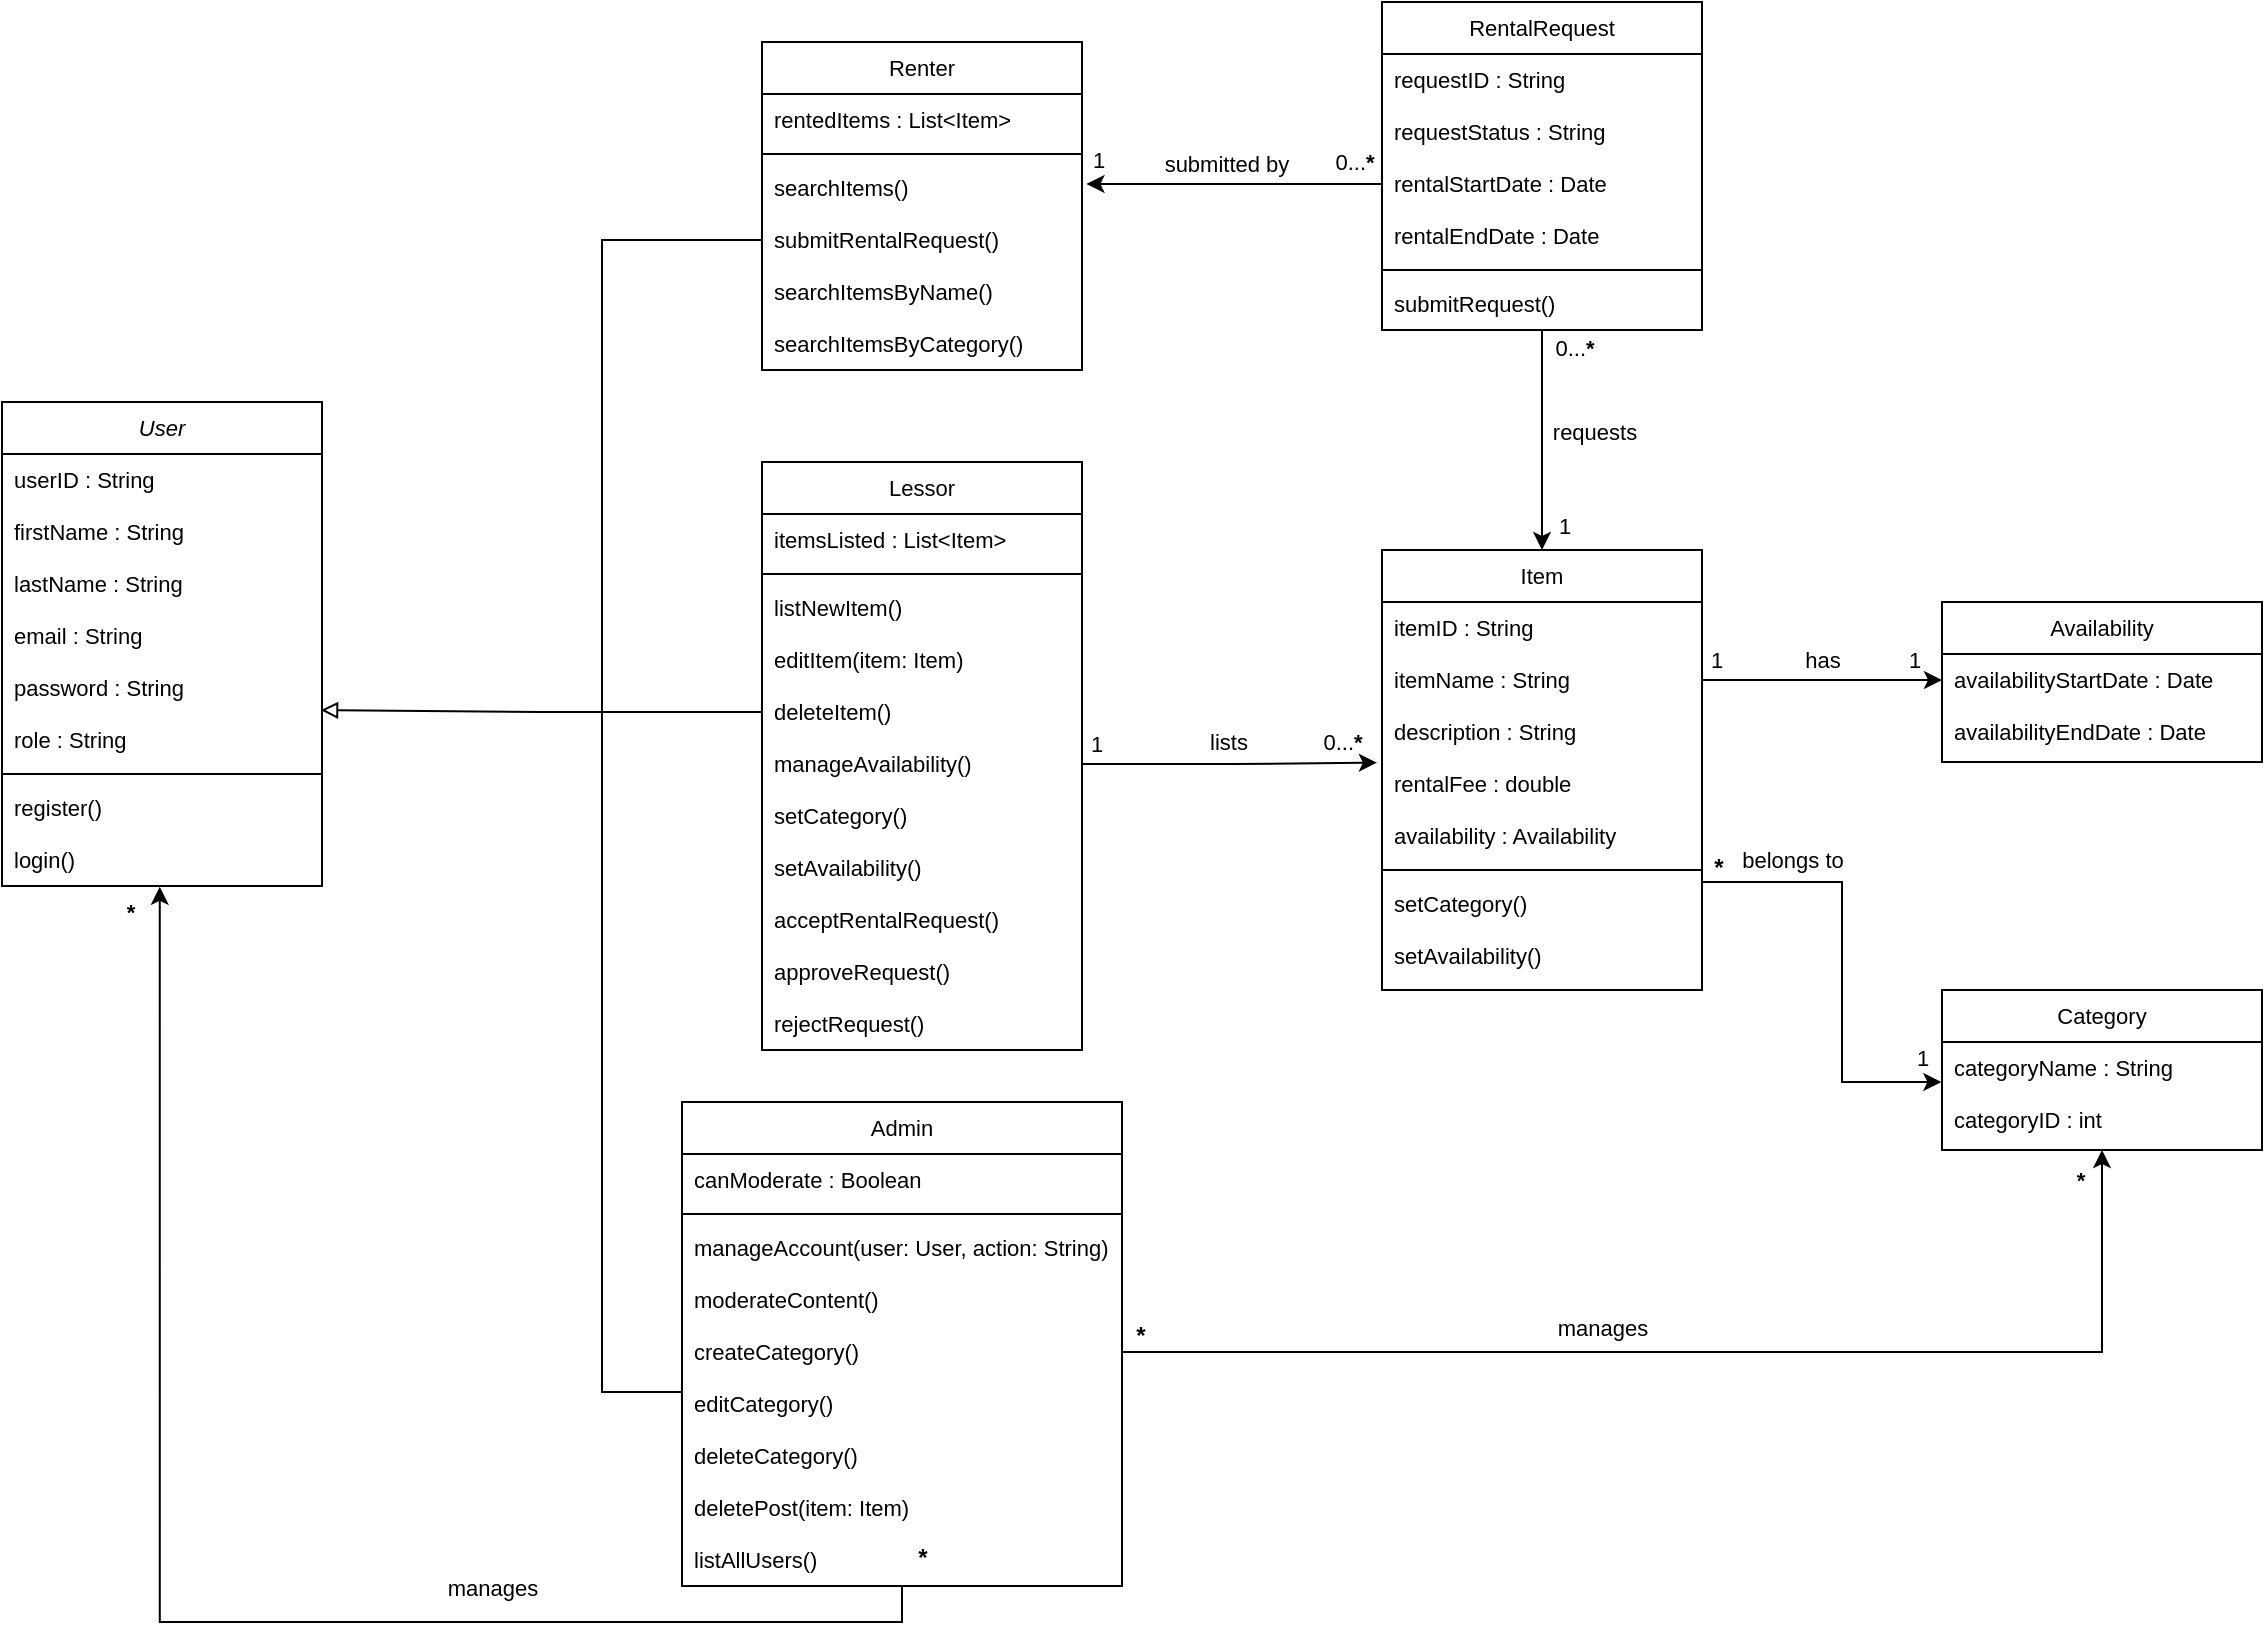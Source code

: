 <mxfile version="24.7.17">
  <diagram id="C5RBs43oDa-KdzZeNtuy" name="Page-1">
    <mxGraphModel dx="2562" dy="1100" grid="1" gridSize="10" guides="1" tooltips="1" connect="1" arrows="1" fold="1" page="1" pageScale="1" pageWidth="827" pageHeight="1169" math="0" shadow="0">
      <root>
        <mxCell id="WIyWlLk6GJQsqaUBKTNV-0" />
        <mxCell id="WIyWlLk6GJQsqaUBKTNV-1" parent="WIyWlLk6GJQsqaUBKTNV-0" />
        <mxCell id="zkfFHV4jXpPFQw0GAbJ--0" value="User" style="swimlane;fontStyle=2;align=center;verticalAlign=top;childLayout=stackLayout;horizontal=1;startSize=26;horizontalStack=0;resizeParent=1;resizeLast=0;collapsible=1;marginBottom=0;rounded=0;shadow=0;strokeWidth=1;fontSize=11;" parent="WIyWlLk6GJQsqaUBKTNV-1" vertex="1">
          <mxGeometry x="-590" y="290" width="160" height="242" as="geometry">
            <mxRectangle x="230" y="140" width="160" height="26" as="alternateBounds" />
          </mxGeometry>
        </mxCell>
        <mxCell id="wn8cK0MPBBbZz6u_fFHc-56" value="userID : String" style="text;align=left;verticalAlign=top;spacingLeft=4;spacingRight=4;overflow=hidden;rotatable=0;points=[[0,0.5],[1,0.5]];portConstraint=eastwest;fontSize=11;" vertex="1" parent="zkfFHV4jXpPFQw0GAbJ--0">
          <mxGeometry y="26" width="160" height="26" as="geometry" />
        </mxCell>
        <mxCell id="zkfFHV4jXpPFQw0GAbJ--1" value="firstName : String" style="text;align=left;verticalAlign=top;spacingLeft=4;spacingRight=4;overflow=hidden;rotatable=0;points=[[0,0.5],[1,0.5]];portConstraint=eastwest;fontSize=11;" parent="zkfFHV4jXpPFQw0GAbJ--0" vertex="1">
          <mxGeometry y="52" width="160" height="26" as="geometry" />
        </mxCell>
        <mxCell id="zkfFHV4jXpPFQw0GAbJ--2" value="lastName : String" style="text;align=left;verticalAlign=top;spacingLeft=4;spacingRight=4;overflow=hidden;rotatable=0;points=[[0,0.5],[1,0.5]];portConstraint=eastwest;rounded=0;shadow=0;html=0;fontSize=11;" parent="zkfFHV4jXpPFQw0GAbJ--0" vertex="1">
          <mxGeometry y="78" width="160" height="26" as="geometry" />
        </mxCell>
        <mxCell id="zkfFHV4jXpPFQw0GAbJ--3" value="email : String" style="text;align=left;verticalAlign=top;spacingLeft=4;spacingRight=4;overflow=hidden;rotatable=0;points=[[0,0.5],[1,0.5]];portConstraint=eastwest;rounded=0;shadow=0;html=0;fontSize=11;" parent="zkfFHV4jXpPFQw0GAbJ--0" vertex="1">
          <mxGeometry y="104" width="160" height="26" as="geometry" />
        </mxCell>
        <mxCell id="wn8cK0MPBBbZz6u_fFHc-0" value="password : String" style="text;align=left;verticalAlign=top;spacingLeft=4;spacingRight=4;overflow=hidden;rotatable=0;points=[[0,0.5],[1,0.5]];portConstraint=eastwest;rounded=0;shadow=0;html=0;fontSize=11;" vertex="1" parent="zkfFHV4jXpPFQw0GAbJ--0">
          <mxGeometry y="130" width="160" height="26" as="geometry" />
        </mxCell>
        <mxCell id="wn8cK0MPBBbZz6u_fFHc-1" value="role : String" style="text;align=left;verticalAlign=top;spacingLeft=4;spacingRight=4;overflow=hidden;rotatable=0;points=[[0,0.5],[1,0.5]];portConstraint=eastwest;rounded=0;shadow=0;html=0;fontSize=11;" vertex="1" parent="zkfFHV4jXpPFQw0GAbJ--0">
          <mxGeometry y="156" width="160" height="26" as="geometry" />
        </mxCell>
        <mxCell id="zkfFHV4jXpPFQw0GAbJ--4" value="" style="line;html=1;strokeWidth=1;align=left;verticalAlign=middle;spacingTop=-1;spacingLeft=3;spacingRight=3;rotatable=0;labelPosition=right;points=[];portConstraint=eastwest;" parent="zkfFHV4jXpPFQw0GAbJ--0" vertex="1">
          <mxGeometry y="182" width="160" height="8" as="geometry" />
        </mxCell>
        <mxCell id="wn8cK0MPBBbZz6u_fFHc-2" value="register()&#xa;" style="text;align=left;verticalAlign=top;spacingLeft=4;spacingRight=4;overflow=hidden;rotatable=0;points=[[0,0.5],[1,0.5]];portConstraint=eastwest;rounded=0;shadow=0;html=0;fontSize=11;" vertex="1" parent="zkfFHV4jXpPFQw0GAbJ--0">
          <mxGeometry y="190" width="160" height="26" as="geometry" />
        </mxCell>
        <mxCell id="wn8cK0MPBBbZz6u_fFHc-3" value="login()" style="text;align=left;verticalAlign=top;spacingLeft=4;spacingRight=4;overflow=hidden;rotatable=0;points=[[0,0.5],[1,0.5]];portConstraint=eastwest;rounded=0;shadow=0;html=0;fontSize=11;" vertex="1" parent="zkfFHV4jXpPFQw0GAbJ--0">
          <mxGeometry y="216" width="160" height="26" as="geometry" />
        </mxCell>
        <mxCell id="zkfFHV4jXpPFQw0GAbJ--17" value="Category" style="swimlane;fontStyle=0;align=center;verticalAlign=top;childLayout=stackLayout;horizontal=1;startSize=26;horizontalStack=0;resizeParent=1;resizeLast=0;collapsible=1;marginBottom=0;rounded=0;shadow=0;strokeWidth=1;fontSize=11;" parent="WIyWlLk6GJQsqaUBKTNV-1" vertex="1">
          <mxGeometry x="380" y="584" width="160" height="80" as="geometry">
            <mxRectangle x="550" y="140" width="160" height="26" as="alternateBounds" />
          </mxGeometry>
        </mxCell>
        <mxCell id="zkfFHV4jXpPFQw0GAbJ--18" value="categoryName : String" style="text;align=left;verticalAlign=top;spacingLeft=4;spacingRight=4;overflow=hidden;rotatable=0;points=[[0,0.5],[1,0.5]];portConstraint=eastwest;fontSize=11;" parent="zkfFHV4jXpPFQw0GAbJ--17" vertex="1">
          <mxGeometry y="26" width="160" height="26" as="geometry" />
        </mxCell>
        <mxCell id="zkfFHV4jXpPFQw0GAbJ--19" value="categoryID : int" style="text;align=left;verticalAlign=top;spacingLeft=4;spacingRight=4;overflow=hidden;rotatable=0;points=[[0,0.5],[1,0.5]];portConstraint=eastwest;rounded=0;shadow=0;html=0;fontSize=11;" parent="zkfFHV4jXpPFQw0GAbJ--17" vertex="1">
          <mxGeometry y="52" width="160" height="26" as="geometry" />
        </mxCell>
        <mxCell id="wn8cK0MPBBbZz6u_fFHc-4" value="Admin" style="swimlane;fontStyle=0;align=center;verticalAlign=top;childLayout=stackLayout;horizontal=1;startSize=26;horizontalStack=0;resizeParent=1;resizeLast=0;collapsible=1;marginBottom=0;rounded=0;shadow=0;strokeWidth=1;fontSize=11;" vertex="1" parent="WIyWlLk6GJQsqaUBKTNV-1">
          <mxGeometry x="-250" y="640" width="220" height="242" as="geometry">
            <mxRectangle x="230" y="140" width="160" height="26" as="alternateBounds" />
          </mxGeometry>
        </mxCell>
        <mxCell id="wn8cK0MPBBbZz6u_fFHc-5" value="canModerate : Boolean" style="text;align=left;verticalAlign=top;spacingLeft=4;spacingRight=4;overflow=hidden;rotatable=0;points=[[0,0.5],[1,0.5]];portConstraint=eastwest;fontSize=11;" vertex="1" parent="wn8cK0MPBBbZz6u_fFHc-4">
          <mxGeometry y="26" width="220" height="26" as="geometry" />
        </mxCell>
        <mxCell id="wn8cK0MPBBbZz6u_fFHc-10" value="" style="line;html=1;strokeWidth=1;align=left;verticalAlign=middle;spacingTop=-1;spacingLeft=3;spacingRight=3;rotatable=0;labelPosition=right;points=[];portConstraint=eastwest;" vertex="1" parent="wn8cK0MPBBbZz6u_fFHc-4">
          <mxGeometry y="52" width="220" height="8" as="geometry" />
        </mxCell>
        <mxCell id="wn8cK0MPBBbZz6u_fFHc-11" value="manageAccount(user: User, action: String)" style="text;align=left;verticalAlign=top;spacingLeft=4;spacingRight=4;overflow=hidden;rotatable=0;points=[[0,0.5],[1,0.5]];portConstraint=eastwest;rounded=0;shadow=0;html=0;fontSize=11;" vertex="1" parent="wn8cK0MPBBbZz6u_fFHc-4">
          <mxGeometry y="60" width="220" height="26" as="geometry" />
        </mxCell>
        <mxCell id="wn8cK0MPBBbZz6u_fFHc-12" value="moderateContent()" style="text;align=left;verticalAlign=top;spacingLeft=4;spacingRight=4;overflow=hidden;rotatable=0;points=[[0,0.5],[1,0.5]];portConstraint=eastwest;rounded=0;shadow=0;html=0;fontSize=11;" vertex="1" parent="wn8cK0MPBBbZz6u_fFHc-4">
          <mxGeometry y="86" width="220" height="26" as="geometry" />
        </mxCell>
        <mxCell id="zkfFHV4jXpPFQw0GAbJ--24" value="createCategory()" style="text;align=left;verticalAlign=top;spacingLeft=4;spacingRight=4;overflow=hidden;rotatable=0;points=[[0,0.5],[1,0.5]];portConstraint=eastwest;fontSize=11;" parent="wn8cK0MPBBbZz6u_fFHc-4" vertex="1">
          <mxGeometry y="112" width="220" height="26" as="geometry" />
        </mxCell>
        <mxCell id="wn8cK0MPBBbZz6u_fFHc-120" value="editCategory()" style="text;align=left;verticalAlign=top;spacingLeft=4;spacingRight=4;overflow=hidden;rotatable=0;points=[[0,0.5],[1,0.5]];portConstraint=eastwest;fontSize=11;" vertex="1" parent="wn8cK0MPBBbZz6u_fFHc-4">
          <mxGeometry y="138" width="220" height="26" as="geometry" />
        </mxCell>
        <mxCell id="zkfFHV4jXpPFQw0GAbJ--25" value="deleteCategory()" style="text;align=left;verticalAlign=top;spacingLeft=4;spacingRight=4;overflow=hidden;rotatable=0;points=[[0,0.5],[1,0.5]];portConstraint=eastwest;fontSize=11;" parent="wn8cK0MPBBbZz6u_fFHc-4" vertex="1">
          <mxGeometry y="164" width="220" height="26" as="geometry" />
        </mxCell>
        <mxCell id="wn8cK0MPBBbZz6u_fFHc-13" value="deletePost(item: Item)" style="text;align=left;verticalAlign=top;spacingLeft=4;spacingRight=4;overflow=hidden;rotatable=0;points=[[0,0.5],[1,0.5]];portConstraint=eastwest;rounded=0;shadow=0;html=0;fontSize=11;" vertex="1" parent="wn8cK0MPBBbZz6u_fFHc-4">
          <mxGeometry y="190" width="220" height="26" as="geometry" />
        </mxCell>
        <mxCell id="wn8cK0MPBBbZz6u_fFHc-64" value="listAllUsers()" style="text;align=left;verticalAlign=top;spacingLeft=4;spacingRight=4;overflow=hidden;rotatable=0;points=[[0,0.5],[1,0.5]];portConstraint=eastwest;rounded=0;shadow=0;html=0;fontSize=11;" vertex="1" parent="wn8cK0MPBBbZz6u_fFHc-4">
          <mxGeometry y="216" width="220" height="26" as="geometry" />
        </mxCell>
        <mxCell id="wn8cK0MPBBbZz6u_fFHc-14" value="Lessor" style="swimlane;fontStyle=0;align=center;verticalAlign=top;childLayout=stackLayout;horizontal=1;startSize=26;horizontalStack=0;resizeParent=1;resizeLast=0;collapsible=1;marginBottom=0;rounded=0;shadow=0;strokeWidth=1;fontSize=11;" vertex="1" parent="WIyWlLk6GJQsqaUBKTNV-1">
          <mxGeometry x="-210" y="320" width="160" height="294" as="geometry">
            <mxRectangle x="230" y="140" width="160" height="26" as="alternateBounds" />
          </mxGeometry>
        </mxCell>
        <mxCell id="wn8cK0MPBBbZz6u_fFHc-15" value="itemsListed : List&lt;Item&gt;" style="text;align=left;verticalAlign=top;spacingLeft=4;spacingRight=4;overflow=hidden;rotatable=0;points=[[0,0.5],[1,0.5]];portConstraint=eastwest;fontSize=11;" vertex="1" parent="wn8cK0MPBBbZz6u_fFHc-14">
          <mxGeometry y="26" width="160" height="26" as="geometry" />
        </mxCell>
        <mxCell id="wn8cK0MPBBbZz6u_fFHc-16" value="" style="line;html=1;strokeWidth=1;align=left;verticalAlign=middle;spacingTop=-1;spacingLeft=3;spacingRight=3;rotatable=0;labelPosition=right;points=[];portConstraint=eastwest;" vertex="1" parent="wn8cK0MPBBbZz6u_fFHc-14">
          <mxGeometry y="52" width="160" height="8" as="geometry" />
        </mxCell>
        <mxCell id="wn8cK0MPBBbZz6u_fFHc-17" value="listNewItem()" style="text;align=left;verticalAlign=top;spacingLeft=4;spacingRight=4;overflow=hidden;rotatable=0;points=[[0,0.5],[1,0.5]];portConstraint=eastwest;rounded=0;shadow=0;html=0;fontSize=11;" vertex="1" parent="wn8cK0MPBBbZz6u_fFHc-14">
          <mxGeometry y="60" width="160" height="26" as="geometry" />
        </mxCell>
        <mxCell id="wn8cK0MPBBbZz6u_fFHc-67" value="editItem(item: Item)" style="text;align=left;verticalAlign=top;spacingLeft=4;spacingRight=4;overflow=hidden;rotatable=0;points=[[0,0.5],[1,0.5]];portConstraint=eastwest;rounded=0;shadow=0;html=0;fontSize=11;" vertex="1" parent="wn8cK0MPBBbZz6u_fFHc-14">
          <mxGeometry y="86" width="160" height="26" as="geometry" />
        </mxCell>
        <mxCell id="wn8cK0MPBBbZz6u_fFHc-68" value="deleteItem()" style="text;align=left;verticalAlign=top;spacingLeft=4;spacingRight=4;overflow=hidden;rotatable=0;points=[[0,0.5],[1,0.5]];portConstraint=eastwest;rounded=0;shadow=0;html=0;fontSize=11;" vertex="1" parent="wn8cK0MPBBbZz6u_fFHc-14">
          <mxGeometry y="112" width="160" height="26" as="geometry" />
        </mxCell>
        <mxCell id="wn8cK0MPBBbZz6u_fFHc-19" value="manageAvailability()" style="text;align=left;verticalAlign=top;spacingLeft=4;spacingRight=4;overflow=hidden;rotatable=0;points=[[0,0.5],[1,0.5]];portConstraint=eastwest;rounded=0;shadow=0;html=0;fontSize=11;" vertex="1" parent="wn8cK0MPBBbZz6u_fFHc-14">
          <mxGeometry y="138" width="160" height="26" as="geometry" />
        </mxCell>
        <mxCell id="wn8cK0MPBBbZz6u_fFHc-34" value="setCategory()" style="text;align=left;verticalAlign=top;spacingLeft=4;spacingRight=4;overflow=hidden;rotatable=0;points=[[0,0.5],[1,0.5]];portConstraint=eastwest;fontSize=11;" vertex="1" parent="wn8cK0MPBBbZz6u_fFHc-14">
          <mxGeometry y="164" width="160" height="26" as="geometry" />
        </mxCell>
        <mxCell id="wn8cK0MPBBbZz6u_fFHc-35" value="setAvailability()" style="text;align=left;verticalAlign=top;spacingLeft=4;spacingRight=4;overflow=hidden;rotatable=0;points=[[0,0.5],[1,0.5]];portConstraint=eastwest;fontSize=11;" vertex="1" parent="wn8cK0MPBBbZz6u_fFHc-14">
          <mxGeometry y="190" width="160" height="26" as="geometry" />
        </mxCell>
        <mxCell id="wn8cK0MPBBbZz6u_fFHc-20" value="acceptRentalRequest()&#xa;" style="text;align=left;verticalAlign=top;spacingLeft=4;spacingRight=4;overflow=hidden;rotatable=0;points=[[0,0.5],[1,0.5]];portConstraint=eastwest;rounded=0;shadow=0;html=0;fontSize=11;" vertex="1" parent="wn8cK0MPBBbZz6u_fFHc-14">
          <mxGeometry y="216" width="160" height="26" as="geometry" />
        </mxCell>
        <mxCell id="wn8cK0MPBBbZz6u_fFHc-53" value="approveRequest()" style="text;align=left;verticalAlign=top;spacingLeft=4;spacingRight=4;overflow=hidden;rotatable=0;points=[[0,0.5],[1,0.5]];portConstraint=eastwest;fontSize=11;" vertex="1" parent="wn8cK0MPBBbZz6u_fFHc-14">
          <mxGeometry y="242" width="160" height="26" as="geometry" />
        </mxCell>
        <mxCell id="wn8cK0MPBBbZz6u_fFHc-60" value="rejectRequest()" style="text;align=left;verticalAlign=top;spacingLeft=4;spacingRight=4;overflow=hidden;rotatable=0;points=[[0,0.5],[1,0.5]];portConstraint=eastwest;fontSize=11;" vertex="1" parent="wn8cK0MPBBbZz6u_fFHc-14">
          <mxGeometry y="268" width="160" height="26" as="geometry" />
        </mxCell>
        <mxCell id="wn8cK0MPBBbZz6u_fFHc-21" value="Renter" style="swimlane;fontStyle=0;align=center;verticalAlign=top;childLayout=stackLayout;horizontal=1;startSize=26;horizontalStack=0;resizeParent=1;resizeLast=0;collapsible=1;marginBottom=0;rounded=0;shadow=0;strokeWidth=1;fontSize=11;" vertex="1" parent="WIyWlLk6GJQsqaUBKTNV-1">
          <mxGeometry x="-210" y="110" width="160" height="164" as="geometry">
            <mxRectangle x="230" y="140" width="160" height="26" as="alternateBounds" />
          </mxGeometry>
        </mxCell>
        <mxCell id="wn8cK0MPBBbZz6u_fFHc-22" value="rentedItems : List&lt;Item&gt;" style="text;align=left;verticalAlign=top;spacingLeft=4;spacingRight=4;overflow=hidden;rotatable=0;points=[[0,0.5],[1,0.5]];portConstraint=eastwest;fontSize=11;" vertex="1" parent="wn8cK0MPBBbZz6u_fFHc-21">
          <mxGeometry y="26" width="160" height="26" as="geometry" />
        </mxCell>
        <mxCell id="wn8cK0MPBBbZz6u_fFHc-23" value="" style="line;html=1;strokeWidth=1;align=left;verticalAlign=middle;spacingTop=-1;spacingLeft=3;spacingRight=3;rotatable=0;labelPosition=right;points=[];portConstraint=eastwest;" vertex="1" parent="wn8cK0MPBBbZz6u_fFHc-21">
          <mxGeometry y="52" width="160" height="8" as="geometry" />
        </mxCell>
        <mxCell id="wn8cK0MPBBbZz6u_fFHc-24" value="searchItems()" style="text;align=left;verticalAlign=top;spacingLeft=4;spacingRight=4;overflow=hidden;rotatable=0;points=[[0,0.5],[1,0.5]];portConstraint=eastwest;rounded=0;shadow=0;html=0;fontSize=11;" vertex="1" parent="wn8cK0MPBBbZz6u_fFHc-21">
          <mxGeometry y="60" width="160" height="26" as="geometry" />
        </mxCell>
        <mxCell id="wn8cK0MPBBbZz6u_fFHc-25" value="submitRentalRequest()" style="text;align=left;verticalAlign=top;spacingLeft=4;spacingRight=4;overflow=hidden;rotatable=0;points=[[0,0.5],[1,0.5]];portConstraint=eastwest;rounded=0;shadow=0;html=0;fontSize=11;" vertex="1" parent="wn8cK0MPBBbZz6u_fFHc-21">
          <mxGeometry y="86" width="160" height="26" as="geometry" />
        </mxCell>
        <mxCell id="wn8cK0MPBBbZz6u_fFHc-69" value="searchItemsByName()" style="text;align=left;verticalAlign=top;spacingLeft=4;spacingRight=4;overflow=hidden;rotatable=0;points=[[0,0.5],[1,0.5]];portConstraint=eastwest;rounded=0;shadow=0;html=0;fontSize=11;" vertex="1" parent="wn8cK0MPBBbZz6u_fFHc-21">
          <mxGeometry y="112" width="160" height="26" as="geometry" />
        </mxCell>
        <mxCell id="wn8cK0MPBBbZz6u_fFHc-70" value="searchItemsByCategory()" style="text;align=left;verticalAlign=top;spacingLeft=4;spacingRight=4;overflow=hidden;rotatable=0;points=[[0,0.5],[1,0.5]];portConstraint=eastwest;rounded=0;shadow=0;html=0;fontSize=11;" vertex="1" parent="wn8cK0MPBBbZz6u_fFHc-21">
          <mxGeometry y="138" width="160" height="26" as="geometry" />
        </mxCell>
        <mxCell id="wn8cK0MPBBbZz6u_fFHc-30" value="Item" style="swimlane;fontStyle=0;align=center;verticalAlign=top;childLayout=stackLayout;horizontal=1;startSize=26;horizontalStack=0;resizeParent=1;resizeLast=0;collapsible=1;marginBottom=0;rounded=0;shadow=0;strokeWidth=1;fontSize=11;" vertex="1" parent="WIyWlLk6GJQsqaUBKTNV-1">
          <mxGeometry x="100" y="364" width="160" height="220" as="geometry">
            <mxRectangle x="550" y="140" width="160" height="26" as="alternateBounds" />
          </mxGeometry>
        </mxCell>
        <mxCell id="wn8cK0MPBBbZz6u_fFHc-57" value="itemID : String" style="text;align=left;verticalAlign=top;spacingLeft=4;spacingRight=4;overflow=hidden;rotatable=0;points=[[0,0.5],[1,0.5]];portConstraint=eastwest;fontSize=11;" vertex="1" parent="wn8cK0MPBBbZz6u_fFHc-30">
          <mxGeometry y="26" width="160" height="26" as="geometry" />
        </mxCell>
        <mxCell id="wn8cK0MPBBbZz6u_fFHc-31" value="itemName : String" style="text;align=left;verticalAlign=top;spacingLeft=4;spacingRight=4;overflow=hidden;rotatable=0;points=[[0,0.5],[1,0.5]];portConstraint=eastwest;fontSize=11;" vertex="1" parent="wn8cK0MPBBbZz6u_fFHc-30">
          <mxGeometry y="52" width="160" height="26" as="geometry" />
        </mxCell>
        <mxCell id="wn8cK0MPBBbZz6u_fFHc-32" value="description : String" style="text;align=left;verticalAlign=top;spacingLeft=4;spacingRight=4;overflow=hidden;rotatable=0;points=[[0,0.5],[1,0.5]];portConstraint=eastwest;rounded=0;shadow=0;html=0;fontSize=11;" vertex="1" parent="wn8cK0MPBBbZz6u_fFHc-30">
          <mxGeometry y="78" width="160" height="26" as="geometry" />
        </mxCell>
        <mxCell id="wn8cK0MPBBbZz6u_fFHc-36" value="rentalFee : double " style="text;align=left;verticalAlign=top;spacingLeft=4;spacingRight=4;overflow=hidden;rotatable=0;points=[[0,0.5],[1,0.5]];portConstraint=eastwest;rounded=0;shadow=0;html=0;fontSize=11;" vertex="1" parent="wn8cK0MPBBbZz6u_fFHc-30">
          <mxGeometry y="104" width="160" height="26" as="geometry" />
        </mxCell>
        <mxCell id="wn8cK0MPBBbZz6u_fFHc-37" value="availability : Availability" style="text;align=left;verticalAlign=top;spacingLeft=4;spacingRight=4;overflow=hidden;rotatable=0;points=[[0,0.5],[1,0.5]];portConstraint=eastwest;rounded=0;shadow=0;html=0;fontSize=11;" vertex="1" parent="wn8cK0MPBBbZz6u_fFHc-30">
          <mxGeometry y="130" width="160" height="26" as="geometry" />
        </mxCell>
        <mxCell id="wn8cK0MPBBbZz6u_fFHc-72" value="" style="line;html=1;strokeWidth=1;align=left;verticalAlign=middle;spacingTop=-1;spacingLeft=3;spacingRight=3;rotatable=0;labelPosition=right;points=[];portConstraint=eastwest;" vertex="1" parent="wn8cK0MPBBbZz6u_fFHc-30">
          <mxGeometry y="156" width="160" height="8" as="geometry" />
        </mxCell>
        <mxCell id="wn8cK0MPBBbZz6u_fFHc-73" value="setCategory()" style="text;align=left;verticalAlign=top;spacingLeft=4;spacingRight=4;overflow=hidden;rotatable=0;points=[[0,0.5],[1,0.5]];portConstraint=eastwest;rounded=0;shadow=0;html=0;fontSize=11;" vertex="1" parent="wn8cK0MPBBbZz6u_fFHc-30">
          <mxGeometry y="164" width="160" height="26" as="geometry" />
        </mxCell>
        <mxCell id="wn8cK0MPBBbZz6u_fFHc-74" value="setAvailability()" style="text;align=left;verticalAlign=top;spacingLeft=4;spacingRight=4;overflow=hidden;rotatable=0;points=[[0,0.5],[1,0.5]];portConstraint=eastwest;rounded=0;shadow=0;html=0;fontSize=11;" vertex="1" parent="wn8cK0MPBBbZz6u_fFHc-30">
          <mxGeometry y="190" width="160" height="26" as="geometry" />
        </mxCell>
        <mxCell id="wn8cK0MPBBbZz6u_fFHc-39" value="Availability" style="swimlane;fontStyle=0;align=center;verticalAlign=top;childLayout=stackLayout;horizontal=1;startSize=26;horizontalStack=0;resizeParent=1;resizeLast=0;collapsible=1;marginBottom=0;rounded=0;shadow=0;strokeWidth=1;fontSize=11;" vertex="1" parent="WIyWlLk6GJQsqaUBKTNV-1">
          <mxGeometry x="380" y="390" width="160" height="80" as="geometry">
            <mxRectangle x="550" y="140" width="160" height="26" as="alternateBounds" />
          </mxGeometry>
        </mxCell>
        <mxCell id="wn8cK0MPBBbZz6u_fFHc-40" value="availabilityStartDate : Date" style="text;align=left;verticalAlign=top;spacingLeft=4;spacingRight=4;overflow=hidden;rotatable=0;points=[[0,0.5],[1,0.5]];portConstraint=eastwest;fontSize=11;" vertex="1" parent="wn8cK0MPBBbZz6u_fFHc-39">
          <mxGeometry y="26" width="160" height="26" as="geometry" />
        </mxCell>
        <mxCell id="wn8cK0MPBBbZz6u_fFHc-41" value="availabilityEndDate : Date" style="text;align=left;verticalAlign=top;spacingLeft=4;spacingRight=4;overflow=hidden;rotatable=0;points=[[0,0.5],[1,0.5]];portConstraint=eastwest;rounded=0;shadow=0;html=0;fontSize=11;" vertex="1" parent="wn8cK0MPBBbZz6u_fFHc-39">
          <mxGeometry y="52" width="160" height="26" as="geometry" />
        </mxCell>
        <mxCell id="wn8cK0MPBBbZz6u_fFHc-97" style="edgeStyle=orthogonalEdgeStyle;rounded=0;orthogonalLoop=1;jettySize=auto;html=1;exitX=0.5;exitY=1;exitDx=0;exitDy=0;entryX=0.5;entryY=0;entryDx=0;entryDy=0;" edge="1" parent="WIyWlLk6GJQsqaUBKTNV-1" source="wn8cK0MPBBbZz6u_fFHc-48" target="wn8cK0MPBBbZz6u_fFHc-30">
          <mxGeometry relative="1" as="geometry" />
        </mxCell>
        <mxCell id="wn8cK0MPBBbZz6u_fFHc-48" value="RentalRequest" style="swimlane;fontStyle=0;align=center;verticalAlign=top;childLayout=stackLayout;horizontal=1;startSize=26;horizontalStack=0;resizeParent=1;resizeLast=0;collapsible=1;marginBottom=0;rounded=0;shadow=0;strokeWidth=1;fontSize=11;" vertex="1" parent="WIyWlLk6GJQsqaUBKTNV-1">
          <mxGeometry x="100" y="90" width="160" height="164" as="geometry">
            <mxRectangle x="550" y="140" width="160" height="26" as="alternateBounds" />
          </mxGeometry>
        </mxCell>
        <mxCell id="wn8cK0MPBBbZz6u_fFHc-61" value="requestID : String" style="text;align=left;verticalAlign=top;spacingLeft=4;spacingRight=4;overflow=hidden;rotatable=0;points=[[0,0.5],[1,0.5]];portConstraint=eastwest;fontSize=11;" vertex="1" parent="wn8cK0MPBBbZz6u_fFHc-48">
          <mxGeometry y="26" width="160" height="26" as="geometry" />
        </mxCell>
        <mxCell id="wn8cK0MPBBbZz6u_fFHc-58" value="requestStatus : String" style="text;align=left;verticalAlign=top;spacingLeft=4;spacingRight=4;overflow=hidden;rotatable=0;points=[[0,0.5],[1,0.5]];portConstraint=eastwest;rounded=0;shadow=0;html=0;fontSize=11;" vertex="1" parent="wn8cK0MPBBbZz6u_fFHc-48">
          <mxGeometry y="52" width="160" height="26" as="geometry" />
        </mxCell>
        <mxCell id="wn8cK0MPBBbZz6u_fFHc-59" value="rentalStartDate : Date&#xa; " style="text;align=left;verticalAlign=top;spacingLeft=4;spacingRight=4;overflow=hidden;rotatable=0;points=[[0,0.5],[1,0.5]];portConstraint=eastwest;rounded=0;shadow=0;html=0;fontSize=11;" vertex="1" parent="wn8cK0MPBBbZz6u_fFHc-48">
          <mxGeometry y="78" width="160" height="26" as="geometry" />
        </mxCell>
        <mxCell id="wn8cK0MPBBbZz6u_fFHc-77" value="rentalEndDate : Date" style="text;align=left;verticalAlign=top;spacingLeft=4;spacingRight=4;overflow=hidden;rotatable=0;points=[[0,0.5],[1,0.5]];portConstraint=eastwest;rounded=0;shadow=0;html=0;fontSize=11;" vertex="1" parent="wn8cK0MPBBbZz6u_fFHc-48">
          <mxGeometry y="104" width="160" height="26" as="geometry" />
        </mxCell>
        <mxCell id="wn8cK0MPBBbZz6u_fFHc-51" value="" style="line;html=1;strokeWidth=1;align=left;verticalAlign=middle;spacingTop=-1;spacingLeft=3;spacingRight=3;rotatable=0;labelPosition=right;points=[];portConstraint=eastwest;" vertex="1" parent="wn8cK0MPBBbZz6u_fFHc-48">
          <mxGeometry y="130" width="160" height="8" as="geometry" />
        </mxCell>
        <mxCell id="wn8cK0MPBBbZz6u_fFHc-52" value="submitRequest()" style="text;align=left;verticalAlign=top;spacingLeft=4;spacingRight=4;overflow=hidden;rotatable=0;points=[[0,0.5],[1,0.5]];portConstraint=eastwest;fontSize=11;" vertex="1" parent="wn8cK0MPBBbZz6u_fFHc-48">
          <mxGeometry y="138" width="160" height="22" as="geometry" />
        </mxCell>
        <mxCell id="wn8cK0MPBBbZz6u_fFHc-79" style="edgeStyle=orthogonalEdgeStyle;rounded=0;orthogonalLoop=1;jettySize=auto;html=1;exitX=0;exitY=0.5;exitDx=0;exitDy=0;entryX=0.997;entryY=0.926;entryDx=0;entryDy=0;entryPerimeter=0;endArrow=block;endFill=0;" edge="1" parent="WIyWlLk6GJQsqaUBKTNV-1" source="wn8cK0MPBBbZz6u_fFHc-68" target="wn8cK0MPBBbZz6u_fFHc-0">
          <mxGeometry relative="1" as="geometry" />
        </mxCell>
        <mxCell id="wn8cK0MPBBbZz6u_fFHc-80" style="edgeStyle=orthogonalEdgeStyle;rounded=0;orthogonalLoop=1;jettySize=auto;html=1;exitX=0;exitY=0.5;exitDx=0;exitDy=0;entryX=0;entryY=0.5;entryDx=0;entryDy=0;endArrow=none;endFill=0;" edge="1" parent="WIyWlLk6GJQsqaUBKTNV-1" source="wn8cK0MPBBbZz6u_fFHc-25" target="zkfFHV4jXpPFQw0GAbJ--24">
          <mxGeometry relative="1" as="geometry">
            <Array as="points">
              <mxPoint x="-290" y="209" />
              <mxPoint x="-290" y="785" />
            </Array>
          </mxGeometry>
        </mxCell>
        <mxCell id="wn8cK0MPBBbZz6u_fFHc-81" style="edgeStyle=orthogonalEdgeStyle;rounded=0;orthogonalLoop=1;jettySize=auto;html=1;exitX=1;exitY=0.5;exitDx=0;exitDy=0;entryX=-0.016;entryY=0.09;entryDx=0;entryDy=0;entryPerimeter=0;" edge="1" parent="WIyWlLk6GJQsqaUBKTNV-1" source="wn8cK0MPBBbZz6u_fFHc-19" target="wn8cK0MPBBbZz6u_fFHc-36">
          <mxGeometry relative="1" as="geometry" />
        </mxCell>
        <mxCell id="wn8cK0MPBBbZz6u_fFHc-82" value="lists" style="text;html=1;align=center;verticalAlign=middle;resizable=0;points=[];autosize=1;strokeColor=none;fillColor=none;fontSize=11;" vertex="1" parent="WIyWlLk6GJQsqaUBKTNV-1">
          <mxGeometry x="3" y="445" width="40" height="30" as="geometry" />
        </mxCell>
        <mxCell id="wn8cK0MPBBbZz6u_fFHc-83" value="1" style="text;html=1;align=center;verticalAlign=middle;resizable=0;points=[];autosize=1;strokeColor=none;fillColor=none;fontSize=11;" vertex="1" parent="WIyWlLk6GJQsqaUBKTNV-1">
          <mxGeometry x="-58" y="446" width="30" height="30" as="geometry" />
        </mxCell>
        <mxCell id="wn8cK0MPBBbZz6u_fFHc-84" value="0...&lt;b&gt;*&lt;/b&gt;" style="text;html=1;align=center;verticalAlign=middle;resizable=0;points=[];autosize=1;strokeColor=none;fillColor=none;fontSize=11;" vertex="1" parent="WIyWlLk6GJQsqaUBKTNV-1">
          <mxGeometry x="60" y="445" width="40" height="30" as="geometry" />
        </mxCell>
        <mxCell id="wn8cK0MPBBbZz6u_fFHc-87" style="edgeStyle=orthogonalEdgeStyle;rounded=0;orthogonalLoop=1;jettySize=auto;html=1;exitX=1;exitY=0.75;exitDx=0;exitDy=0;entryX=-0.002;entryY=0.769;entryDx=0;entryDy=0;entryPerimeter=0;" edge="1" parent="WIyWlLk6GJQsqaUBKTNV-1" source="wn8cK0MPBBbZz6u_fFHc-30" target="zkfFHV4jXpPFQw0GAbJ--18">
          <mxGeometry relative="1" as="geometry">
            <Array as="points">
              <mxPoint x="260" y="530" />
              <mxPoint x="330" y="530" />
              <mxPoint x="330" y="630" />
            </Array>
          </mxGeometry>
        </mxCell>
        <mxCell id="wn8cK0MPBBbZz6u_fFHc-88" value="belongs to" style="edgeLabel;html=1;align=center;verticalAlign=middle;resizable=0;points=[];" vertex="1" connectable="0" parent="wn8cK0MPBBbZz6u_fFHc-87">
          <mxGeometry x="-0.575" y="2" relative="1" as="geometry">
            <mxPoint x="-1" y="-9" as="offset" />
          </mxGeometry>
        </mxCell>
        <mxCell id="wn8cK0MPBBbZz6u_fFHc-89" value="*" style="text;html=1;align=center;verticalAlign=middle;resizable=0;points=[];autosize=1;strokeColor=none;fillColor=none;fontStyle=1" vertex="1" parent="WIyWlLk6GJQsqaUBKTNV-1">
          <mxGeometry x="253" y="508" width="30" height="30" as="geometry" />
        </mxCell>
        <mxCell id="wn8cK0MPBBbZz6u_fFHc-90" value="&lt;font style=&quot;font-size: 11px;&quot;&gt;1&lt;/font&gt;" style="text;html=1;align=center;verticalAlign=middle;resizable=0;points=[];autosize=1;strokeColor=none;fillColor=none;" vertex="1" parent="WIyWlLk6GJQsqaUBKTNV-1">
          <mxGeometry x="355" y="603" width="30" height="30" as="geometry" />
        </mxCell>
        <mxCell id="wn8cK0MPBBbZz6u_fFHc-92" style="edgeStyle=orthogonalEdgeStyle;rounded=0;orthogonalLoop=1;jettySize=auto;html=1;exitX=1;exitY=0.5;exitDx=0;exitDy=0;entryX=0;entryY=0.5;entryDx=0;entryDy=0;" edge="1" parent="WIyWlLk6GJQsqaUBKTNV-1" source="wn8cK0MPBBbZz6u_fFHc-31" target="wn8cK0MPBBbZz6u_fFHc-40">
          <mxGeometry relative="1" as="geometry" />
        </mxCell>
        <mxCell id="wn8cK0MPBBbZz6u_fFHc-93" value="&lt;font style=&quot;font-size: 11px;&quot;&gt;has&lt;/font&gt;" style="text;html=1;align=center;verticalAlign=middle;resizable=0;points=[];autosize=1;strokeColor=none;fillColor=none;" vertex="1" parent="WIyWlLk6GJQsqaUBKTNV-1">
          <mxGeometry x="300" y="404" width="40" height="30" as="geometry" />
        </mxCell>
        <mxCell id="wn8cK0MPBBbZz6u_fFHc-95" value="&lt;font style=&quot;font-size: 11px;&quot;&gt;1&lt;/font&gt;" style="text;html=1;align=center;verticalAlign=middle;resizable=0;points=[];autosize=1;strokeColor=none;fillColor=none;" vertex="1" parent="WIyWlLk6GJQsqaUBKTNV-1">
          <mxGeometry x="252" y="404" width="30" height="30" as="geometry" />
        </mxCell>
        <mxCell id="wn8cK0MPBBbZz6u_fFHc-96" value="&lt;font style=&quot;font-size: 11px;&quot;&gt;1&lt;/font&gt;" style="text;html=1;align=center;verticalAlign=middle;resizable=0;points=[];autosize=1;strokeColor=none;fillColor=none;" vertex="1" parent="WIyWlLk6GJQsqaUBKTNV-1">
          <mxGeometry x="351" y="404" width="30" height="30" as="geometry" />
        </mxCell>
        <mxCell id="wn8cK0MPBBbZz6u_fFHc-98" value="&lt;font style=&quot;font-size: 11px;&quot;&gt;requests&lt;/font&gt;" style="text;html=1;align=center;verticalAlign=middle;resizable=0;points=[];autosize=1;strokeColor=none;fillColor=none;" vertex="1" parent="WIyWlLk6GJQsqaUBKTNV-1">
          <mxGeometry x="171" y="290" width="70" height="30" as="geometry" />
        </mxCell>
        <mxCell id="wn8cK0MPBBbZz6u_fFHc-99" value="&lt;span style=&quot;font-size: 11px;&quot;&gt;0...&lt;b&gt;*&lt;/b&gt;&lt;/span&gt;" style="text;html=1;align=center;verticalAlign=middle;resizable=0;points=[];autosize=1;strokeColor=none;fillColor=none;" vertex="1" parent="WIyWlLk6GJQsqaUBKTNV-1">
          <mxGeometry x="176" y="248" width="40" height="30" as="geometry" />
        </mxCell>
        <mxCell id="wn8cK0MPBBbZz6u_fFHc-100" value="&lt;font style=&quot;font-size: 11px;&quot;&gt;1&lt;/font&gt;" style="text;html=1;align=center;verticalAlign=middle;resizable=0;points=[];autosize=1;strokeColor=none;fillColor=none;" vertex="1" parent="WIyWlLk6GJQsqaUBKTNV-1">
          <mxGeometry x="176" y="337" width="30" height="30" as="geometry" />
        </mxCell>
        <mxCell id="wn8cK0MPBBbZz6u_fFHc-107" style="edgeStyle=orthogonalEdgeStyle;rounded=0;orthogonalLoop=1;jettySize=auto;html=1;exitX=0;exitY=0.5;exitDx=0;exitDy=0;entryX=1.014;entryY=0.422;entryDx=0;entryDy=0;entryPerimeter=0;" edge="1" parent="WIyWlLk6GJQsqaUBKTNV-1" source="wn8cK0MPBBbZz6u_fFHc-59" target="wn8cK0MPBBbZz6u_fFHc-24">
          <mxGeometry relative="1" as="geometry" />
        </mxCell>
        <mxCell id="wn8cK0MPBBbZz6u_fFHc-108" value="&lt;font style=&quot;font-size: 11px;&quot;&gt;submitted by&lt;/font&gt;" style="text;html=1;align=center;verticalAlign=middle;resizable=0;points=[];autosize=1;strokeColor=none;fillColor=none;" vertex="1" parent="WIyWlLk6GJQsqaUBKTNV-1">
          <mxGeometry x="-23" y="156" width="90" height="30" as="geometry" />
        </mxCell>
        <mxCell id="wn8cK0MPBBbZz6u_fFHc-109" value="&lt;font style=&quot;font-size: 11px;&quot;&gt;1&lt;/font&gt;" style="text;html=1;align=center;verticalAlign=middle;resizable=0;points=[];autosize=1;strokeColor=none;fillColor=none;fontSize=11;" vertex="1" parent="WIyWlLk6GJQsqaUBKTNV-1">
          <mxGeometry x="-57" y="154" width="30" height="30" as="geometry" />
        </mxCell>
        <mxCell id="wn8cK0MPBBbZz6u_fFHc-110" value="&lt;span style=&quot;font-size: 11px;&quot;&gt;0...&lt;b&gt;*&lt;/b&gt;&lt;/span&gt;" style="text;html=1;align=center;verticalAlign=middle;resizable=0;points=[];autosize=1;strokeColor=none;fillColor=none;" vertex="1" parent="WIyWlLk6GJQsqaUBKTNV-1">
          <mxGeometry x="66" y="155" width="40" height="30" as="geometry" />
        </mxCell>
        <mxCell id="wn8cK0MPBBbZz6u_fFHc-111" style="edgeStyle=orthogonalEdgeStyle;rounded=0;orthogonalLoop=1;jettySize=auto;html=1;exitX=1;exitY=0.5;exitDx=0;exitDy=0;entryX=0.5;entryY=1;entryDx=0;entryDy=0;" edge="1" parent="WIyWlLk6GJQsqaUBKTNV-1" source="zkfFHV4jXpPFQw0GAbJ--24" target="zkfFHV4jXpPFQw0GAbJ--17">
          <mxGeometry relative="1" as="geometry" />
        </mxCell>
        <mxCell id="wn8cK0MPBBbZz6u_fFHc-112" value="&lt;font style=&quot;font-size: 11px;&quot;&gt;manages&lt;/font&gt;" style="text;html=1;align=center;verticalAlign=middle;resizable=0;points=[];autosize=1;strokeColor=none;fillColor=none;" vertex="1" parent="WIyWlLk6GJQsqaUBKTNV-1">
          <mxGeometry x="175" y="738" width="70" height="30" as="geometry" />
        </mxCell>
        <mxCell id="wn8cK0MPBBbZz6u_fFHc-113" value="&lt;b&gt;*&lt;/b&gt;" style="text;html=1;align=center;verticalAlign=middle;resizable=0;points=[];autosize=1;strokeColor=none;fillColor=none;" vertex="1" parent="WIyWlLk6GJQsqaUBKTNV-1">
          <mxGeometry x="-36" y="742" width="30" height="30" as="geometry" />
        </mxCell>
        <mxCell id="wn8cK0MPBBbZz6u_fFHc-114" value="&lt;b style=&quot;&quot;&gt;&lt;font style=&quot;font-size: 11px;&quot;&gt;*&lt;/font&gt;&lt;/b&gt;" style="text;html=1;align=center;verticalAlign=middle;resizable=0;points=[];autosize=1;strokeColor=none;fillColor=none;" vertex="1" parent="WIyWlLk6GJQsqaUBKTNV-1">
          <mxGeometry x="434" y="664" width="30" height="30" as="geometry" />
        </mxCell>
        <mxCell id="wn8cK0MPBBbZz6u_fFHc-115" style="edgeStyle=orthogonalEdgeStyle;rounded=0;orthogonalLoop=1;jettySize=auto;html=1;exitX=0.5;exitY=1;exitDx=0;exitDy=0;entryX=0.493;entryY=1.015;entryDx=0;entryDy=0;entryPerimeter=0;" edge="1" parent="WIyWlLk6GJQsqaUBKTNV-1" source="wn8cK0MPBBbZz6u_fFHc-4" target="wn8cK0MPBBbZz6u_fFHc-3">
          <mxGeometry relative="1" as="geometry">
            <Array as="points">
              <mxPoint x="-140" y="900" />
              <mxPoint x="-511" y="900" />
            </Array>
          </mxGeometry>
        </mxCell>
        <mxCell id="wn8cK0MPBBbZz6u_fFHc-116" value="&lt;font style=&quot;font-size: 11px;&quot;&gt;manages&lt;/font&gt;" style="text;html=1;align=center;verticalAlign=middle;resizable=0;points=[];autosize=1;strokeColor=none;fillColor=none;" vertex="1" parent="WIyWlLk6GJQsqaUBKTNV-1">
          <mxGeometry x="-380" y="868" width="70" height="30" as="geometry" />
        </mxCell>
        <mxCell id="wn8cK0MPBBbZz6u_fFHc-117" value="&lt;span&gt;*&lt;/span&gt;" style="text;html=1;align=center;verticalAlign=middle;resizable=0;points=[];autosize=1;strokeColor=none;fillColor=none;fontStyle=1" vertex="1" parent="WIyWlLk6GJQsqaUBKTNV-1">
          <mxGeometry x="-145" y="853" width="30" height="30" as="geometry" />
        </mxCell>
        <mxCell id="wn8cK0MPBBbZz6u_fFHc-119" value="&lt;font style=&quot;font-size: 11px;&quot;&gt;&lt;b&gt;*&lt;/b&gt;&lt;/font&gt;" style="text;html=1;align=center;verticalAlign=middle;resizable=0;points=[];autosize=1;strokeColor=none;fillColor=none;" vertex="1" parent="WIyWlLk6GJQsqaUBKTNV-1">
          <mxGeometry x="-541" y="530" width="30" height="30" as="geometry" />
        </mxCell>
      </root>
    </mxGraphModel>
  </diagram>
</mxfile>
